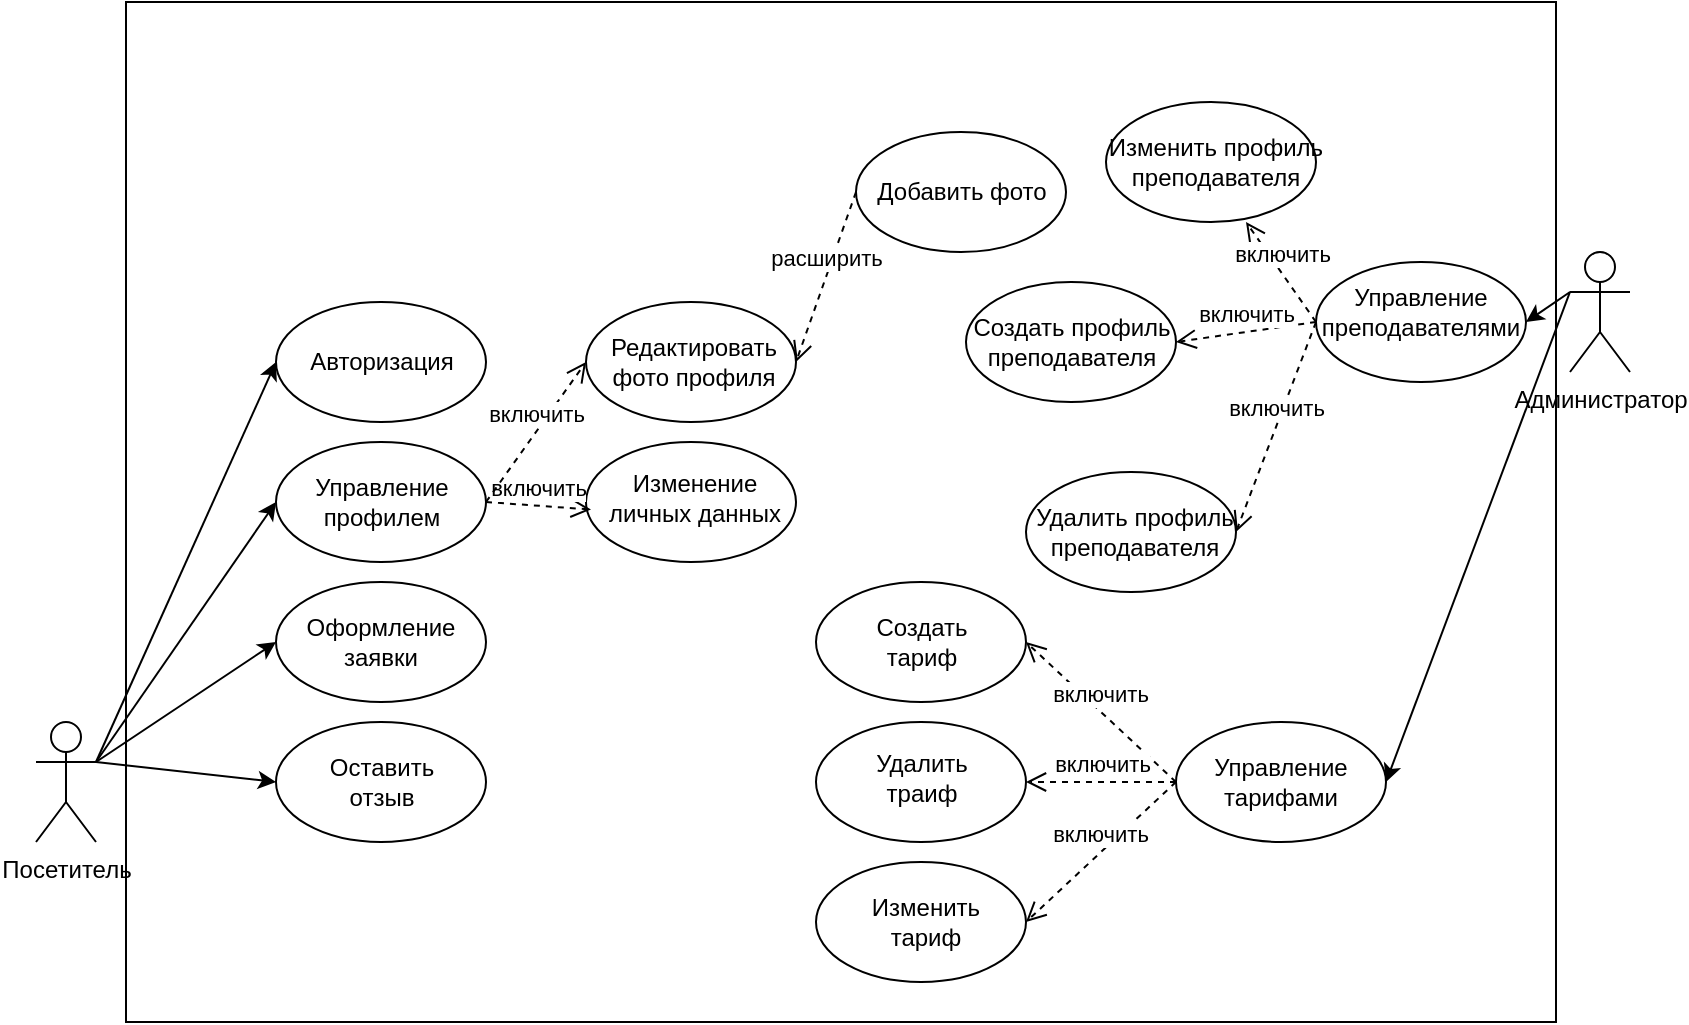 <mxfile version="24.4.0" type="device">
  <diagram name="Page-1" id="Rvtw-xGj5_3SqnB3rliy">
    <mxGraphModel dx="1461" dy="629" grid="1" gridSize="10" guides="1" tooltips="1" connect="1" arrows="1" fold="1" page="1" pageScale="1" pageWidth="827" pageHeight="1169" math="0" shadow="0">
      <root>
        <mxCell id="0" />
        <mxCell id="1" parent="0" />
        <mxCell id="jklLYlwDZblIyrMdZRsc-10" value="" style="rounded=0;whiteSpace=wrap;html=1;" parent="1" vertex="1">
          <mxGeometry x="75" y="140" width="715" height="510" as="geometry" />
        </mxCell>
        <mxCell id="jklLYlwDZblIyrMdZRsc-4" value="Посетитель" style="shape=umlActor;verticalLabelPosition=bottom;verticalAlign=top;html=1;" parent="1" vertex="1">
          <mxGeometry x="30" y="500" width="30" height="60" as="geometry" />
        </mxCell>
        <mxCell id="jklLYlwDZblIyrMdZRsc-11" value="Администратор" style="shape=umlActor;verticalLabelPosition=bottom;verticalAlign=top;html=1;" parent="1" vertex="1">
          <mxGeometry x="797" y="265" width="30" height="60" as="geometry" />
        </mxCell>
        <mxCell id="jklLYlwDZblIyrMdZRsc-16" value="" style="ellipse;whiteSpace=wrap;html=1;" parent="1" vertex="1">
          <mxGeometry x="150" y="290" width="105" height="60" as="geometry" />
        </mxCell>
        <mxCell id="jklLYlwDZblIyrMdZRsc-17" value="" style="ellipse;whiteSpace=wrap;html=1;" parent="1" vertex="1">
          <mxGeometry x="150" y="360" width="105" height="60" as="geometry" />
        </mxCell>
        <mxCell id="jklLYlwDZblIyrMdZRsc-18" value="" style="ellipse;whiteSpace=wrap;html=1;" parent="1" vertex="1">
          <mxGeometry x="150" y="430" width="105" height="60" as="geometry" />
        </mxCell>
        <mxCell id="jklLYlwDZblIyrMdZRsc-20" value="" style="ellipse;whiteSpace=wrap;html=1;" parent="1" vertex="1">
          <mxGeometry x="150" y="500" width="105" height="60" as="geometry" />
        </mxCell>
        <mxCell id="jklLYlwDZblIyrMdZRsc-23" value="Авторизация" style="text;html=1;strokeColor=none;fillColor=none;align=center;verticalAlign=middle;whiteSpace=wrap;rounded=0;" parent="1" vertex="1">
          <mxGeometry x="172.5" y="305" width="60" height="30" as="geometry" />
        </mxCell>
        <mxCell id="jklLYlwDZblIyrMdZRsc-24" value="Управление профилем" style="text;html=1;strokeColor=none;fillColor=none;align=center;verticalAlign=middle;whiteSpace=wrap;rounded=0;" parent="1" vertex="1">
          <mxGeometry x="157.5" y="375" width="90" height="30" as="geometry" />
        </mxCell>
        <mxCell id="jklLYlwDZblIyrMdZRsc-25" value="Оформление заявки" style="text;html=1;strokeColor=none;fillColor=none;align=center;verticalAlign=middle;whiteSpace=wrap;rounded=0;" parent="1" vertex="1">
          <mxGeometry x="161.25" y="445" width="82.5" height="30" as="geometry" />
        </mxCell>
        <mxCell id="jklLYlwDZblIyrMdZRsc-28" value="Оставить отзыв" style="text;html=1;strokeColor=none;fillColor=none;align=center;verticalAlign=middle;whiteSpace=wrap;rounded=0;" parent="1" vertex="1">
          <mxGeometry x="172.5" y="515" width="60" height="30" as="geometry" />
        </mxCell>
        <mxCell id="jklLYlwDZblIyrMdZRsc-47" value="" style="ellipse;whiteSpace=wrap;html=1;" parent="1" vertex="1">
          <mxGeometry x="600" y="500" width="105" height="60" as="geometry" />
        </mxCell>
        <mxCell id="jklLYlwDZblIyrMdZRsc-48" value="" style="ellipse;whiteSpace=wrap;html=1;" parent="1" vertex="1">
          <mxGeometry x="420" y="430" width="105" height="60" as="geometry" />
        </mxCell>
        <mxCell id="jklLYlwDZblIyrMdZRsc-49" value="" style="ellipse;whiteSpace=wrap;html=1;" parent="1" vertex="1">
          <mxGeometry x="420" y="500" width="105" height="60" as="geometry" />
        </mxCell>
        <mxCell id="jklLYlwDZblIyrMdZRsc-50" value="" style="ellipse;whiteSpace=wrap;html=1;" parent="1" vertex="1">
          <mxGeometry x="420" y="570" width="105" height="60" as="geometry" />
        </mxCell>
        <mxCell id="jklLYlwDZblIyrMdZRsc-51" value="" style="ellipse;whiteSpace=wrap;html=1;" parent="1" vertex="1">
          <mxGeometry x="670" y="270" width="105" height="60" as="geometry" />
        </mxCell>
        <mxCell id="jklLYlwDZblIyrMdZRsc-52" value="" style="ellipse;whiteSpace=wrap;html=1;" parent="1" vertex="1">
          <mxGeometry x="495" y="280" width="105" height="60" as="geometry" />
        </mxCell>
        <mxCell id="jklLYlwDZblIyrMdZRsc-53" value="" style="ellipse;whiteSpace=wrap;html=1;" parent="1" vertex="1">
          <mxGeometry x="525" y="375" width="105" height="60" as="geometry" />
        </mxCell>
        <mxCell id="jklLYlwDZblIyrMdZRsc-54" value="" style="ellipse;whiteSpace=wrap;html=1;" parent="1" vertex="1">
          <mxGeometry x="305" y="290" width="105" height="60" as="geometry" />
        </mxCell>
        <mxCell id="jklLYlwDZblIyrMdZRsc-55" value="" style="ellipse;whiteSpace=wrap;html=1;" parent="1" vertex="1">
          <mxGeometry x="305" y="360" width="105" height="60" as="geometry" />
        </mxCell>
        <mxCell id="jklLYlwDZblIyrMdZRsc-56" value="" style="ellipse;whiteSpace=wrap;html=1;" parent="1" vertex="1">
          <mxGeometry x="440" y="205" width="105" height="60" as="geometry" />
        </mxCell>
        <mxCell id="jklLYlwDZblIyrMdZRsc-57" value="Редактировать фото профиля" style="text;html=1;strokeColor=none;fillColor=none;align=center;verticalAlign=middle;whiteSpace=wrap;rounded=0;" parent="1" vertex="1">
          <mxGeometry x="313.75" y="305" width="90" height="30" as="geometry" />
        </mxCell>
        <mxCell id="jklLYlwDZblIyrMdZRsc-58" value="Изменение личных данных" style="text;html=1;strokeColor=none;fillColor=none;align=center;verticalAlign=middle;whiteSpace=wrap;rounded=0;" parent="1" vertex="1">
          <mxGeometry x="307.5" y="375" width="102.5" height="25" as="geometry" />
        </mxCell>
        <mxCell id="jklLYlwDZblIyrMdZRsc-59" value="Добавить фото" style="text;html=1;strokeColor=none;fillColor=none;align=center;verticalAlign=middle;whiteSpace=wrap;rounded=0;" parent="1" vertex="1">
          <mxGeometry x="448.75" y="220" width="87.5" height="30" as="geometry" />
        </mxCell>
        <mxCell id="jklLYlwDZblIyrMdZRsc-60" value="Управление тарифами" style="text;html=1;strokeColor=none;fillColor=none;align=center;verticalAlign=middle;whiteSpace=wrap;rounded=0;" parent="1" vertex="1">
          <mxGeometry x="621.25" y="515" width="62.5" height="30" as="geometry" />
        </mxCell>
        <mxCell id="jklLYlwDZblIyrMdZRsc-61" value="Управление преподавателями" style="text;html=1;strokeColor=none;fillColor=none;align=center;verticalAlign=middle;whiteSpace=wrap;rounded=0;" parent="1" vertex="1">
          <mxGeometry x="686.87" y="280" width="71.25" height="30" as="geometry" />
        </mxCell>
        <mxCell id="jklLYlwDZblIyrMdZRsc-62" value="Создать профиль преподавателя" style="text;html=1;strokeColor=none;fillColor=none;align=center;verticalAlign=middle;whiteSpace=wrap;rounded=0;" parent="1" vertex="1">
          <mxGeometry x="492.5" y="295" width="110" height="30" as="geometry" />
        </mxCell>
        <mxCell id="jklLYlwDZblIyrMdZRsc-63" value="Удалить профиль преподавателя" style="text;html=1;strokeColor=none;fillColor=none;align=center;verticalAlign=middle;whiteSpace=wrap;rounded=0;" parent="1" vertex="1">
          <mxGeometry x="527.5" y="390" width="102.5" height="30" as="geometry" />
        </mxCell>
        <mxCell id="jklLYlwDZblIyrMdZRsc-64" value="Создать тариф" style="text;html=1;strokeColor=none;fillColor=none;align=center;verticalAlign=middle;whiteSpace=wrap;rounded=0;" parent="1" vertex="1">
          <mxGeometry x="442.5" y="445" width="60" height="30" as="geometry" />
        </mxCell>
        <mxCell id="jklLYlwDZblIyrMdZRsc-65" value="Удалить траиф" style="text;html=1;strokeColor=none;fillColor=none;align=center;verticalAlign=middle;whiteSpace=wrap;rounded=0;" parent="1" vertex="1">
          <mxGeometry x="442.5" y="512.5" width="60" height="30" as="geometry" />
        </mxCell>
        <mxCell id="jklLYlwDZblIyrMdZRsc-66" value="Изменить тариф" style="text;html=1;strokeColor=none;fillColor=none;align=center;verticalAlign=middle;whiteSpace=wrap;rounded=0;" parent="1" vertex="1">
          <mxGeometry x="445" y="585" width="60" height="30" as="geometry" />
        </mxCell>
        <mxCell id="jklLYlwDZblIyrMdZRsc-67" value="" style="endArrow=classic;html=1;rounded=0;entryX=0;entryY=0.5;entryDx=0;entryDy=0;" parent="1" target="jklLYlwDZblIyrMdZRsc-16" edge="1">
          <mxGeometry width="50" height="50" relative="1" as="geometry">
            <mxPoint x="60" y="520" as="sourcePoint" />
            <mxPoint x="110" y="470" as="targetPoint" />
          </mxGeometry>
        </mxCell>
        <mxCell id="jklLYlwDZblIyrMdZRsc-68" value="" style="endArrow=classic;html=1;rounded=0;entryX=0;entryY=0.5;entryDx=0;entryDy=0;" parent="1" target="jklLYlwDZblIyrMdZRsc-17" edge="1">
          <mxGeometry width="50" height="50" relative="1" as="geometry">
            <mxPoint x="60" y="520" as="sourcePoint" />
            <mxPoint x="110" y="467.5" as="targetPoint" />
          </mxGeometry>
        </mxCell>
        <mxCell id="jklLYlwDZblIyrMdZRsc-69" value="" style="endArrow=classic;html=1;rounded=0;entryX=0;entryY=0.5;entryDx=0;entryDy=0;" parent="1" target="jklLYlwDZblIyrMdZRsc-18" edge="1">
          <mxGeometry width="50" height="50" relative="1" as="geometry">
            <mxPoint x="60" y="520" as="sourcePoint" />
            <mxPoint x="110" y="467.5" as="targetPoint" />
          </mxGeometry>
        </mxCell>
        <mxCell id="jklLYlwDZblIyrMdZRsc-72" value="" style="endArrow=classic;html=1;rounded=0;entryX=0;entryY=0.5;entryDx=0;entryDy=0;" parent="1" target="jklLYlwDZblIyrMdZRsc-20" edge="1">
          <mxGeometry width="50" height="50" relative="1" as="geometry">
            <mxPoint x="60" y="520" as="sourcePoint" />
            <mxPoint x="110" y="467.5" as="targetPoint" />
          </mxGeometry>
        </mxCell>
        <mxCell id="jklLYlwDZblIyrMdZRsc-76" value="" style="endArrow=classic;html=1;rounded=0;entryX=1;entryY=0.5;entryDx=0;entryDy=0;exitX=0;exitY=0.333;exitDx=0;exitDy=0;exitPerimeter=0;" parent="1" source="jklLYlwDZblIyrMdZRsc-11" target="jklLYlwDZblIyrMdZRsc-51" edge="1">
          <mxGeometry width="50" height="50" relative="1" as="geometry">
            <mxPoint x="790" y="290" as="sourcePoint" />
            <mxPoint x="810" y="240" as="targetPoint" />
          </mxGeometry>
        </mxCell>
        <mxCell id="jklLYlwDZblIyrMdZRsc-77" value="" style="endArrow=classic;html=1;rounded=0;entryX=1;entryY=0.5;entryDx=0;entryDy=0;exitX=0;exitY=0.333;exitDx=0;exitDy=0;exitPerimeter=0;" parent="1" source="jklLYlwDZblIyrMdZRsc-11" target="jklLYlwDZblIyrMdZRsc-47" edge="1">
          <mxGeometry width="50" height="50" relative="1" as="geometry">
            <mxPoint x="760" y="290" as="sourcePoint" />
            <mxPoint x="810" y="240" as="targetPoint" />
          </mxGeometry>
        </mxCell>
        <mxCell id="jklLYlwDZblIyrMdZRsc-78" value="включить" style="html=1;verticalAlign=bottom;endArrow=open;dashed=1;endSize=8;curved=0;rounded=0;exitX=0;exitY=0.5;exitDx=0;exitDy=0;" parent="1" source="jklLYlwDZblIyrMdZRsc-51" edge="1">
          <mxGeometry relative="1" as="geometry">
            <mxPoint x="600.0" y="305.77" as="sourcePoint" />
            <mxPoint x="600" y="310" as="targetPoint" />
          </mxGeometry>
        </mxCell>
        <mxCell id="jklLYlwDZblIyrMdZRsc-79" value="включить" style="html=1;verticalAlign=bottom;endArrow=open;dashed=1;endSize=8;curved=0;rounded=0;exitX=0;exitY=0.5;exitDx=0;exitDy=0;" parent="1" source="jklLYlwDZblIyrMdZRsc-51" edge="1">
          <mxGeometry relative="1" as="geometry">
            <mxPoint x="600" y="310" as="sourcePoint" />
            <mxPoint x="630" y="405" as="targetPoint" />
          </mxGeometry>
        </mxCell>
        <mxCell id="jklLYlwDZblIyrMdZRsc-80" value="включить" style="html=1;verticalAlign=bottom;endArrow=open;dashed=1;endSize=8;curved=0;rounded=0;exitX=0;exitY=0.5;exitDx=0;exitDy=0;entryX=1;entryY=0.5;entryDx=0;entryDy=0;" parent="1" source="jklLYlwDZblIyrMdZRsc-47" target="jklLYlwDZblIyrMdZRsc-48" edge="1">
          <mxGeometry relative="1" as="geometry">
            <mxPoint x="610" y="315" as="sourcePoint" />
            <mxPoint x="555" y="318" as="targetPoint" />
          </mxGeometry>
        </mxCell>
        <mxCell id="jklLYlwDZblIyrMdZRsc-81" value="включить" style="html=1;verticalAlign=bottom;endArrow=open;dashed=1;endSize=8;curved=0;rounded=0;exitX=0;exitY=0.5;exitDx=0;exitDy=0;entryX=1;entryY=0.5;entryDx=0;entryDy=0;" parent="1" source="jklLYlwDZblIyrMdZRsc-47" target="jklLYlwDZblIyrMdZRsc-49" edge="1">
          <mxGeometry relative="1" as="geometry">
            <mxPoint x="610" y="540" as="sourcePoint" />
            <mxPoint x="535" y="470" as="targetPoint" />
          </mxGeometry>
        </mxCell>
        <mxCell id="jklLYlwDZblIyrMdZRsc-82" value="включить" style="html=1;verticalAlign=bottom;endArrow=open;dashed=1;endSize=8;curved=0;rounded=0;exitX=0;exitY=0.5;exitDx=0;exitDy=0;entryX=1;entryY=0.5;entryDx=0;entryDy=0;" parent="1" source="jklLYlwDZblIyrMdZRsc-47" target="jklLYlwDZblIyrMdZRsc-50" edge="1">
          <mxGeometry relative="1" as="geometry">
            <mxPoint x="620" y="550" as="sourcePoint" />
            <mxPoint x="545" y="480" as="targetPoint" />
          </mxGeometry>
        </mxCell>
        <mxCell id="jklLYlwDZblIyrMdZRsc-83" value="включить" style="html=1;verticalAlign=bottom;endArrow=open;dashed=1;endSize=8;curved=0;rounded=0;exitX=1;exitY=0.5;exitDx=0;exitDy=0;entryX=0;entryY=0.75;entryDx=0;entryDy=0;" parent="1" source="jklLYlwDZblIyrMdZRsc-17" target="jklLYlwDZblIyrMdZRsc-58" edge="1">
          <mxGeometry relative="1" as="geometry">
            <mxPoint x="255" y="390" as="sourcePoint" />
            <mxPoint x="180" y="320" as="targetPoint" />
          </mxGeometry>
        </mxCell>
        <mxCell id="jklLYlwDZblIyrMdZRsc-85" value="включить" style="html=1;verticalAlign=bottom;endArrow=open;dashed=1;endSize=8;curved=0;rounded=0;exitX=1;exitY=0.5;exitDx=0;exitDy=0;entryX=0;entryY=0.5;entryDx=0;entryDy=0;" parent="1" source="jklLYlwDZblIyrMdZRsc-17" target="jklLYlwDZblIyrMdZRsc-54" edge="1">
          <mxGeometry relative="1" as="geometry">
            <mxPoint x="254.5" y="388" as="sourcePoint" />
            <mxPoint x="307.5" y="392" as="targetPoint" />
          </mxGeometry>
        </mxCell>
        <mxCell id="jklLYlwDZblIyrMdZRsc-89" value="расширить" style="html=1;verticalAlign=bottom;endArrow=open;dashed=1;endSize=8;curved=0;rounded=0;exitX=0;exitY=0.5;exitDx=0;exitDy=0;entryX=1;entryY=0.5;entryDx=0;entryDy=0;" parent="1" source="jklLYlwDZblIyrMdZRsc-56" target="jklLYlwDZblIyrMdZRsc-54" edge="1">
          <mxGeometry relative="1" as="geometry">
            <mxPoint x="435" y="245" as="sourcePoint" />
            <mxPoint x="380" y="303" as="targetPoint" />
          </mxGeometry>
        </mxCell>
        <mxCell id="vc1x7JRT8LicEFwS3vxT-1" value="" style="ellipse;whiteSpace=wrap;html=1;" parent="1" vertex="1">
          <mxGeometry x="565" y="190" width="105" height="60" as="geometry" />
        </mxCell>
        <mxCell id="vc1x7JRT8LicEFwS3vxT-2" value="Изменить профиль преподавателя" style="text;html=1;strokeColor=none;fillColor=none;align=center;verticalAlign=middle;whiteSpace=wrap;rounded=0;" parent="1" vertex="1">
          <mxGeometry x="565" y="205" width="110" height="30" as="geometry" />
        </mxCell>
        <mxCell id="FVsGRX1TzhjrCqrYTkeu-1" value="включить" style="html=1;verticalAlign=bottom;endArrow=open;dashed=1;endSize=8;curved=0;rounded=0;" edge="1" parent="1">
          <mxGeometry relative="1" as="geometry">
            <mxPoint x="670" y="300" as="sourcePoint" />
            <mxPoint x="635" y="250" as="targetPoint" />
          </mxGeometry>
        </mxCell>
      </root>
    </mxGraphModel>
  </diagram>
</mxfile>
